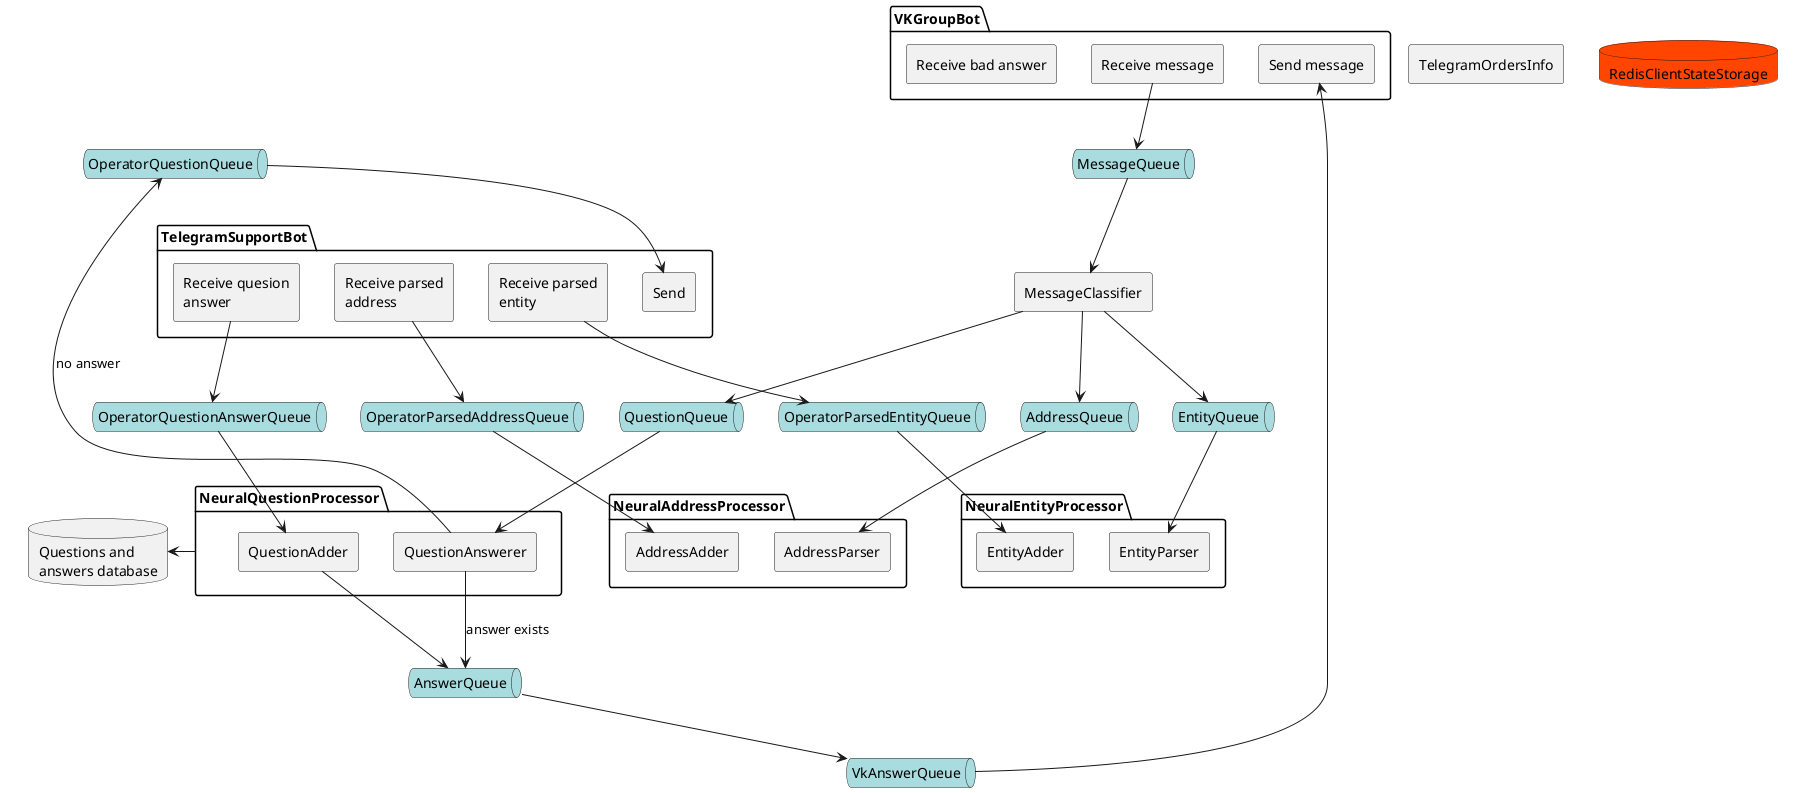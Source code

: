@startuml demo
Package VKGroupBot {
    Agent VKGroupBotSendMessage as "Send message"
    Agent VKGroupBotReceiveMessage as "Receive message"
    Agent VKGroupBotReceiveBadAnswer as "Receive bad answer"
}

Package TelegramSupportBot {
    Agent TelegramSupportBotSend as "Send"
    Agent TelegramSupportBotReceiveQuestionAnswer as "Receive quesion\nanswer"
    Agent TelegramSupportBotReceiveParsedAddress as "Receive parsed\naddress"
    Agent TelegramSupportBotReceiveParsedEntity as "Receive parsed\nentity"
}

Agent TelegramOrdersInfo

Agent MessageClassifier

Database QuestionAnswerDatabase as "Questions and\nanswers database"

Queue AnswerQueue #A9DCDF
Queue VkAnswerQueue #A9DCDF
Queue OperatorQuestionQueue #A9DCDF
Queue MessageQueue #A9DCDF

Queue QuestionQueue #A9DCDF
Queue AddressQueue #A9DCDF
Queue EntityQueue #A9DCDF

AnswerQueue --> VkAnswerQueue
VkAnswerQueue --> VKGroupBotSendMessage

Package NeuralQuestionProcessor {
    Agent QuestionAnswerer
    Agent QuestionAdder
}

Package NeuralAddressProcessor {
    Agent AddressParser
    Agent AddressAdder
}

Package NeuralEntityProcessor {
    Agent EntityParser
    Agent EntityAdder
}

QuestionAnswerer --> AnswerQueue : "answer exists"
QuestionAnswerer --> OperatorQuestionQueue : "no answer"

NeuralQuestionProcessor -l-> QuestionAnswerDatabase

VKGroupBotReceiveMessage --> MessageQueue
MessageQueue --> MessageClassifier


MessageClassifier -d-> QuestionQueue
QuestionQueue -d-> QuestionAnswerer
MessageClassifier -d-> AddressQueue
AddressQueue -d-> AddressParser
MessageClassifier -d-> EntityQueue
EntityQueue -d-> EntityParser

OperatorQuestionQueue --> TelegramSupportBotSend

Queue OperatorQuestionAnswerQueue #A9DCDF
TelegramSupportBotReceiveQuestionAnswer --> OperatorQuestionAnswerQueue
OperatorQuestionAnswerQueue --> QuestionAdder
QuestionAdder --> AnswerQueue

Queue OperatorParsedAddressQueue #A9DCDF
TelegramSupportBotReceiveParsedAddress--> OperatorParsedAddressQueue
OperatorParsedAddressQueue --> AddressAdder

Queue OperatorParsedEntityQueue #A9DCDF
TelegramSupportBotReceiveParsedEntity--> OperatorParsedEntityQueue
OperatorParsedEntityQueue --> EntityAdder

Database RedisClientStateStorage #OrangeRed

@enduml